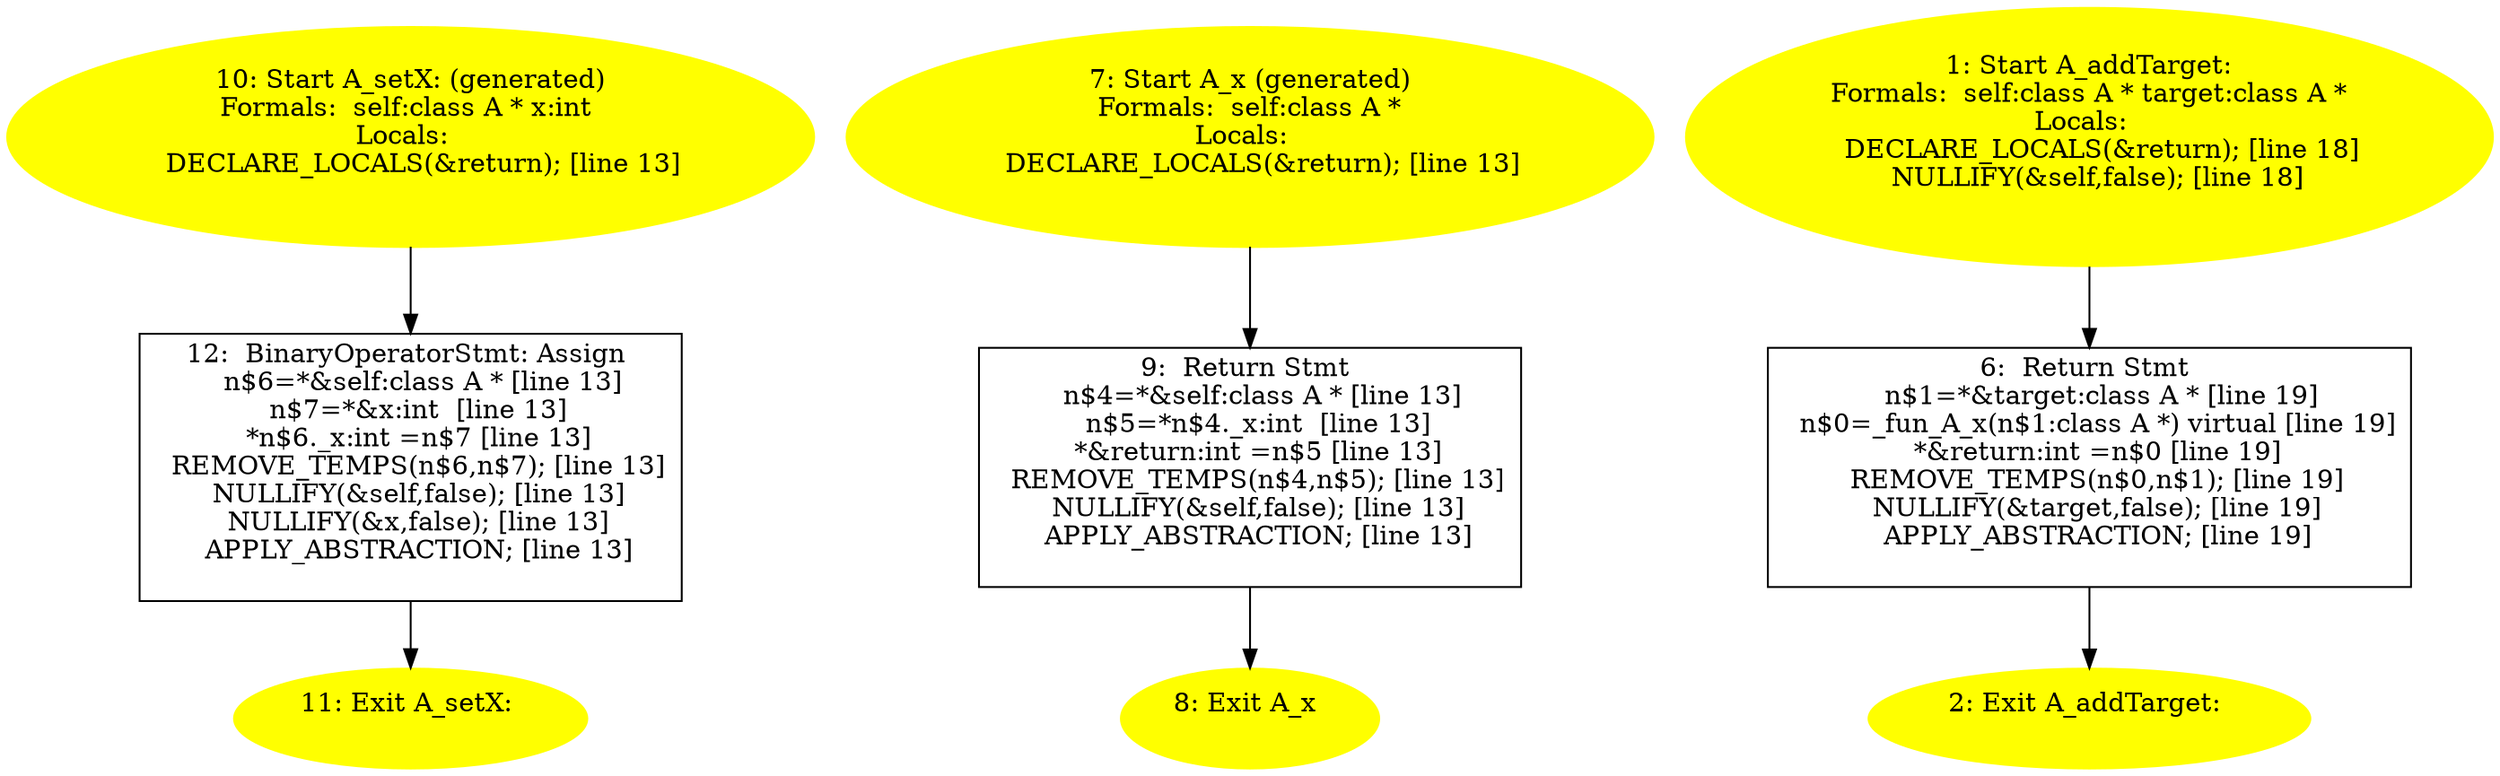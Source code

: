 digraph iCFG {
12 [label="12:  BinaryOperatorStmt: Assign \n   n$6=*&self:class A * [line 13]\n  n$7=*&x:int  [line 13]\n  *n$6._x:int =n$7 [line 13]\n  REMOVE_TEMPS(n$6,n$7); [line 13]\n  NULLIFY(&self,false); [line 13]\n  NULLIFY(&x,false); [line 13]\n  APPLY_ABSTRACTION; [line 13]\n " shape="box"]
	

	 12 -> 11 ;
11 [label="11: Exit A_setX: \n  " color=yellow style=filled]
	

10 [label="10: Start A_setX: (generated)\nFormals:  self:class A * x:int \nLocals:  \n   DECLARE_LOCALS(&return); [line 13]\n " color=yellow style=filled]
	

	 10 -> 12 ;
9 [label="9:  Return Stmt \n   n$4=*&self:class A * [line 13]\n  n$5=*n$4._x:int  [line 13]\n  *&return:int =n$5 [line 13]\n  REMOVE_TEMPS(n$4,n$5); [line 13]\n  NULLIFY(&self,false); [line 13]\n  APPLY_ABSTRACTION; [line 13]\n " shape="box"]
	

	 9 -> 8 ;
8 [label="8: Exit A_x \n  " color=yellow style=filled]
	

7 [label="7: Start A_x (generated)\nFormals:  self:class A *\nLocals:  \n   DECLARE_LOCALS(&return); [line 13]\n " color=yellow style=filled]
	

	 7 -> 9 ;
6 [label="6:  Return Stmt \n   n$1=*&target:class A * [line 19]\n  n$0=_fun_A_x(n$1:class A *) virtual [line 19]\n  *&return:int =n$0 [line 19]\n  REMOVE_TEMPS(n$0,n$1); [line 19]\n  NULLIFY(&target,false); [line 19]\n  APPLY_ABSTRACTION; [line 19]\n " shape="box"]
	

	 6 -> 2 ;
2 [label="2: Exit A_addTarget: \n  " color=yellow style=filled]
	

1 [label="1: Start A_addTarget:\nFormals:  self:class A * target:class A *\nLocals:  \n   DECLARE_LOCALS(&return); [line 18]\n  NULLIFY(&self,false); [line 18]\n " color=yellow style=filled]
	

	 1 -> 6 ;
}
